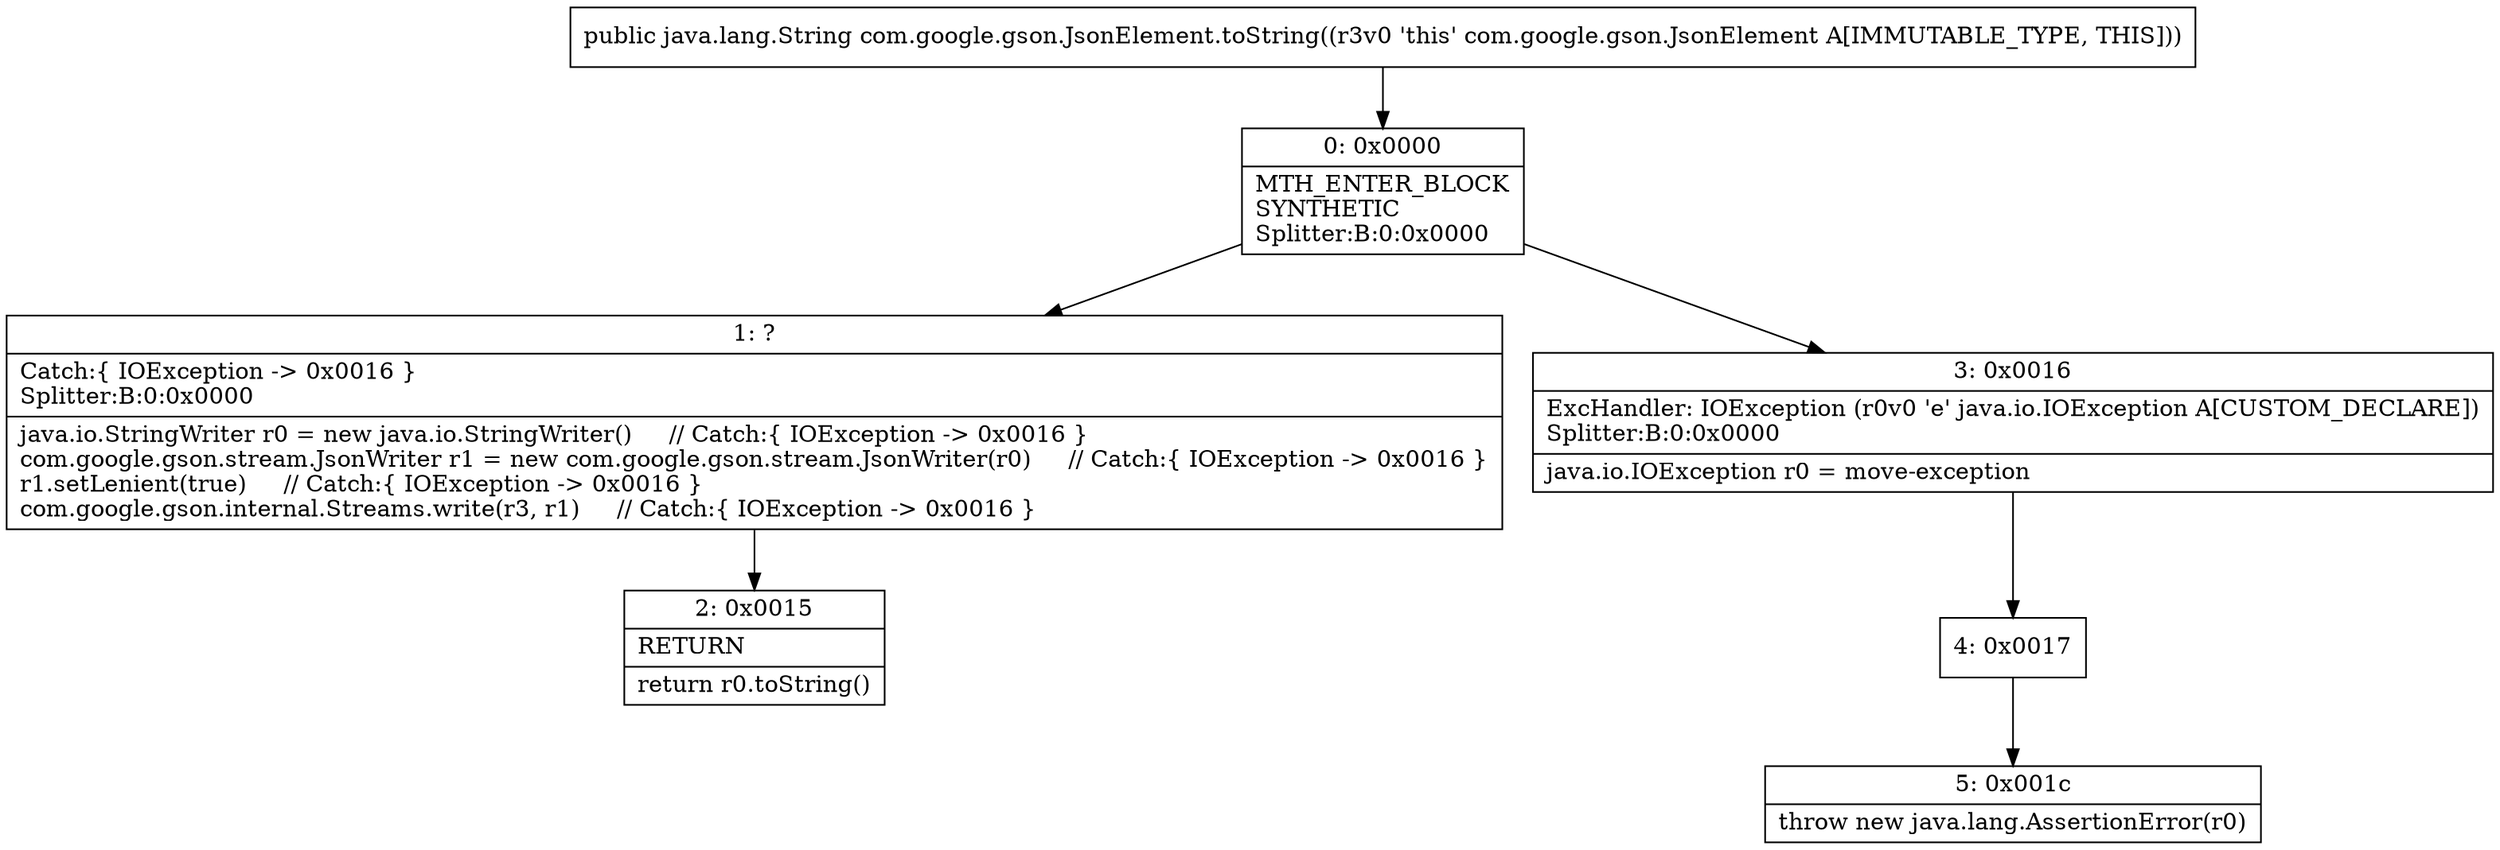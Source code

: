 digraph "CFG forcom.google.gson.JsonElement.toString()Ljava\/lang\/String;" {
Node_0 [shape=record,label="{0\:\ 0x0000|MTH_ENTER_BLOCK\lSYNTHETIC\lSplitter:B:0:0x0000\l}"];
Node_1 [shape=record,label="{1\:\ ?|Catch:\{ IOException \-\> 0x0016 \}\lSplitter:B:0:0x0000\l|java.io.StringWriter r0 = new java.io.StringWriter()     \/\/ Catch:\{ IOException \-\> 0x0016 \}\lcom.google.gson.stream.JsonWriter r1 = new com.google.gson.stream.JsonWriter(r0)     \/\/ Catch:\{ IOException \-\> 0x0016 \}\lr1.setLenient(true)     \/\/ Catch:\{ IOException \-\> 0x0016 \}\lcom.google.gson.internal.Streams.write(r3, r1)     \/\/ Catch:\{ IOException \-\> 0x0016 \}\l}"];
Node_2 [shape=record,label="{2\:\ 0x0015|RETURN\l|return r0.toString()\l}"];
Node_3 [shape=record,label="{3\:\ 0x0016|ExcHandler: IOException (r0v0 'e' java.io.IOException A[CUSTOM_DECLARE])\lSplitter:B:0:0x0000\l|java.io.IOException r0 = move\-exception\l}"];
Node_4 [shape=record,label="{4\:\ 0x0017}"];
Node_5 [shape=record,label="{5\:\ 0x001c|throw new java.lang.AssertionError(r0)\l}"];
MethodNode[shape=record,label="{public java.lang.String com.google.gson.JsonElement.toString((r3v0 'this' com.google.gson.JsonElement A[IMMUTABLE_TYPE, THIS])) }"];
MethodNode -> Node_0;
Node_0 -> Node_1;
Node_0 -> Node_3;
Node_1 -> Node_2;
Node_3 -> Node_4;
Node_4 -> Node_5;
}

